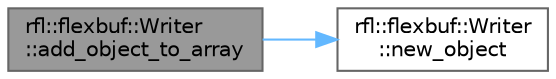 digraph "rfl::flexbuf::Writer::add_object_to_array"
{
 // LATEX_PDF_SIZE
  bgcolor="transparent";
  edge [fontname=Helvetica,fontsize=10,labelfontname=Helvetica,labelfontsize=10];
  node [fontname=Helvetica,fontsize=10,shape=box,height=0.2,width=0.4];
  rankdir="LR";
  Node1 [id="Node000001",label="rfl::flexbuf::Writer\l::add_object_to_array",height=0.2,width=0.4,color="gray40", fillcolor="grey60", style="filled", fontcolor="black",tooltip=" "];
  Node1 -> Node2 [id="edge1_Node000001_Node000002",color="steelblue1",style="solid",tooltip=" "];
  Node2 [id="Node000002",label="rfl::flexbuf::Writer\l::new_object",height=0.2,width=0.4,color="grey40", fillcolor="white", style="filled",URL="$structrfl_1_1flexbuf_1_1_writer.html#a1ef028fa7004594b5220edf37aa15ee7",tooltip=" "];
}
